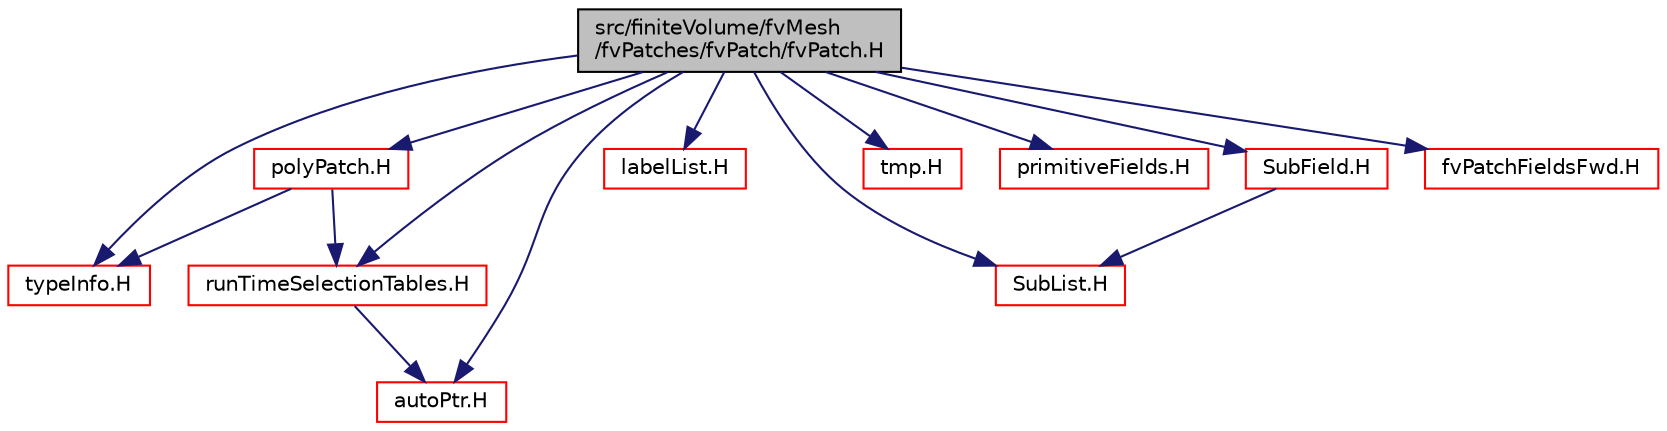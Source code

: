 digraph "src/finiteVolume/fvMesh/fvPatches/fvPatch/fvPatch.H"
{
  bgcolor="transparent";
  edge [fontname="Helvetica",fontsize="10",labelfontname="Helvetica",labelfontsize="10"];
  node [fontname="Helvetica",fontsize="10",shape=record];
  Node1 [label="src/finiteVolume/fvMesh\l/fvPatches/fvPatch/fvPatch.H",height=0.2,width=0.4,color="black", fillcolor="grey75", style="filled", fontcolor="black"];
  Node1 -> Node2 [color="midnightblue",fontsize="10",style="solid",fontname="Helvetica"];
  Node2 [label="polyPatch.H",height=0.2,width=0.4,color="red",URL="$a08805.html"];
  Node2 -> Node3 [color="midnightblue",fontsize="10",style="solid",fontname="Helvetica"];
  Node3 [label="typeInfo.H",height=0.2,width=0.4,color="red",URL="$a07987.html"];
  Node2 -> Node4 [color="midnightblue",fontsize="10",style="solid",fontname="Helvetica"];
  Node4 [label="runTimeSelectionTables.H",height=0.2,width=0.4,color="red",URL="$a07967.html",tooltip="Macros to ease declaration of run-time selection tables. "];
  Node4 -> Node5 [color="midnightblue",fontsize="10",style="solid",fontname="Helvetica"];
  Node5 [label="autoPtr.H",height=0.2,width=0.4,color="red",URL="$a08577.html"];
  Node1 -> Node6 [color="midnightblue",fontsize="10",style="solid",fontname="Helvetica"];
  Node6 [label="labelList.H",height=0.2,width=0.4,color="red",URL="$a09015.html"];
  Node1 -> Node7 [color="midnightblue",fontsize="10",style="solid",fontname="Helvetica"];
  Node7 [label="SubList.H",height=0.2,width=0.4,color="red",URL="$a07790.html"];
  Node1 -> Node3 [color="midnightblue",fontsize="10",style="solid",fontname="Helvetica"];
  Node1 -> Node8 [color="midnightblue",fontsize="10",style="solid",fontname="Helvetica"];
  Node8 [label="tmp.H",height=0.2,width=0.4,color="red",URL="$a08580.html"];
  Node1 -> Node9 [color="midnightblue",fontsize="10",style="solid",fontname="Helvetica"];
  Node9 [label="primitiveFields.H",height=0.2,width=0.4,color="red",URL="$a08085.html",tooltip="Specialisations of Field<T> for scalar, vector and tensor. "];
  Node1 -> Node10 [color="midnightblue",fontsize="10",style="solid",fontname="Helvetica"];
  Node10 [label="SubField.H",height=0.2,width=0.4,color="red",URL="$a08073.html"];
  Node10 -> Node7 [color="midnightblue",fontsize="10",style="solid",fontname="Helvetica"];
  Node1 -> Node11 [color="midnightblue",fontsize="10",style="solid",fontname="Helvetica"];
  Node11 [label="fvPatchFieldsFwd.H",height=0.2,width=0.4,color="red",URL="$a05644.html"];
  Node1 -> Node5 [color="midnightblue",fontsize="10",style="solid",fontname="Helvetica"];
  Node1 -> Node4 [color="midnightblue",fontsize="10",style="solid",fontname="Helvetica"];
}
